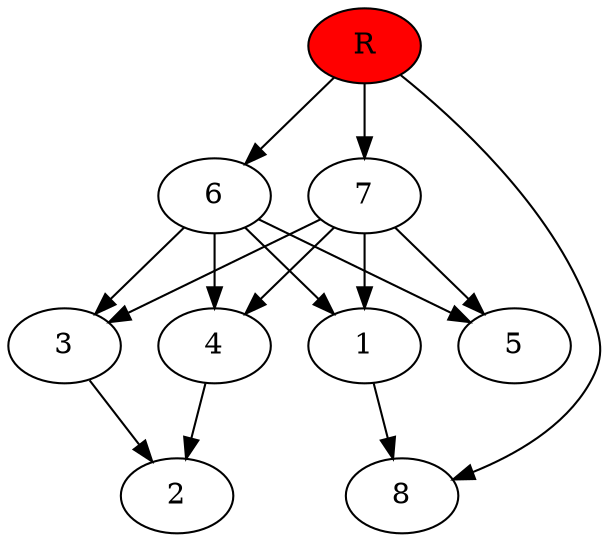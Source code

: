 digraph prb296 {
	1
	2
	3
	4
	5
	6
	7
	8
	R [fillcolor="#ff0000" style=filled]
	1 -> 8
	3 -> 2
	4 -> 2
	6 -> 1
	6 -> 3
	6 -> 4
	6 -> 5
	7 -> 1
	7 -> 3
	7 -> 4
	7 -> 5
	R -> 6
	R -> 7
	R -> 8
}
